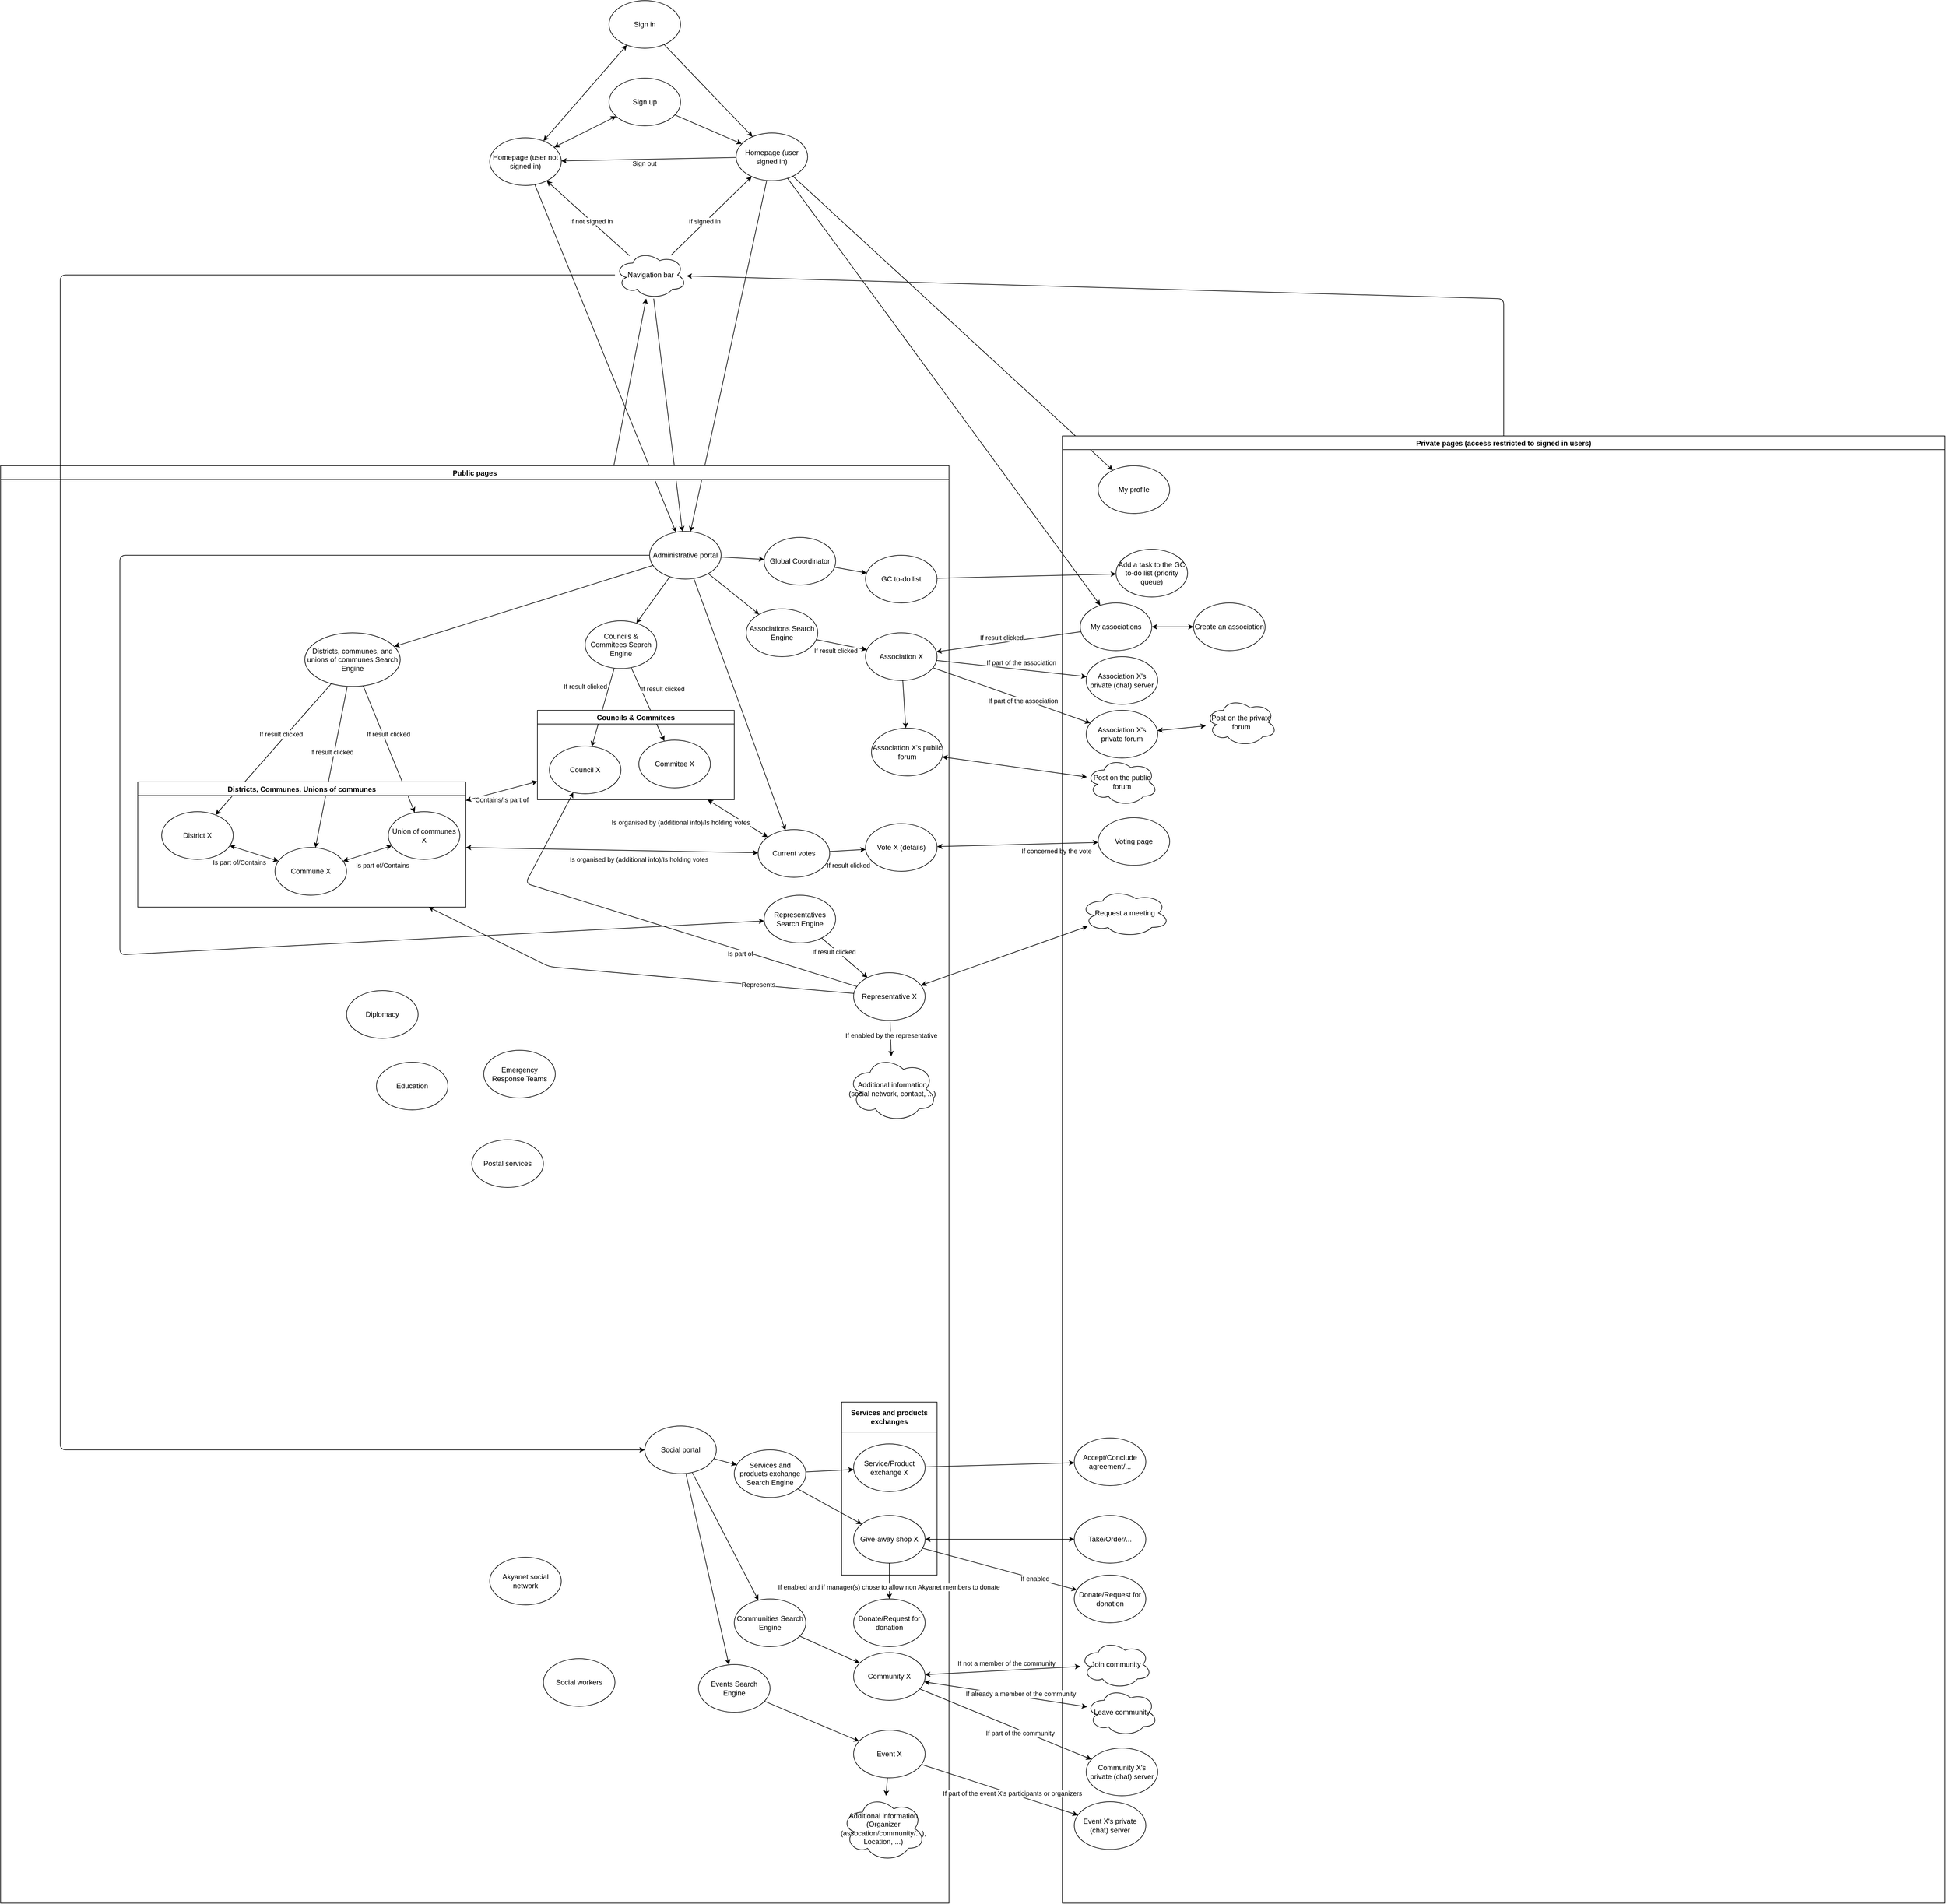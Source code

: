 <mxfile version="14.1.8" type="device"><diagram name="Sitemap" id="42789a77-a242-8287-6e28-9cd8cfd52e62"><mxGraphModel dx="1422" dy="822" grid="1" gridSize="10" guides="0" tooltips="1" connect="1" arrows="1" fold="1" page="1" pageScale="1" pageWidth="5000" pageHeight="5000" background="#ffffff" math="0" shadow="0"><root><mxCell id="0"/><mxCell id="1" parent="0"/><mxCell id="m6aXiYCddbcunSEPqn1s-1" value="Homepage (user not signed in)" style="ellipse;whiteSpace=wrap;html=1;" parent="1" vertex="1"><mxGeometry x="1550" y="580" width="120" height="80" as="geometry"/></mxCell><mxCell id="m6aXiYCddbcunSEPqn1s-2" value="Homepage (user signed in)" style="ellipse;whiteSpace=wrap;html=1;" parent="1" vertex="1"><mxGeometry x="1963" y="572" width="120" height="80" as="geometry"/></mxCell><mxCell id="m6aXiYCddbcunSEPqn1s-3" value="Sign up" style="ellipse;whiteSpace=wrap;html=1;" parent="1" vertex="1"><mxGeometry x="1750" y="480" width="120" height="80" as="geometry"/></mxCell><mxCell id="m6aXiYCddbcunSEPqn1s-4" value="Sign in" style="ellipse;whiteSpace=wrap;html=1;" parent="1" vertex="1"><mxGeometry x="1750" y="350" width="120" height="80" as="geometry"/></mxCell><mxCell id="m6aXiYCddbcunSEPqn1s-21" value="" style="endArrow=classic;html=1;" parent="1" source="m6aXiYCddbcunSEPqn1s-2" target="m6aXiYCddbcunSEPqn1s-1" edge="1"><mxGeometry width="50" height="50" relative="1" as="geometry"><mxPoint x="1853" y="652" as="sourcePoint"/><mxPoint x="1903" y="602" as="targetPoint"/></mxGeometry></mxCell><mxCell id="m6aXiYCddbcunSEPqn1s-22" value="Sign out" style="edgeLabel;html=1;align=center;verticalAlign=middle;resizable=0;points=[];" parent="m6aXiYCddbcunSEPqn1s-21" vertex="1" connectable="0"><mxGeometry x="0.313" y="1" relative="1" as="geometry"><mxPoint x="37.89" y="4.93" as="offset"/></mxGeometry></mxCell><mxCell id="m6aXiYCddbcunSEPqn1s-33" value="" style="endArrow=classic;html=1;" parent="1" source="m6aXiYCddbcunSEPqn1s-3" target="m6aXiYCddbcunSEPqn1s-2" edge="1"><mxGeometry width="50" height="50" relative="1" as="geometry"><mxPoint x="1673" y="952" as="sourcePoint"/><mxPoint x="1723" y="902" as="targetPoint"/></mxGeometry></mxCell><mxCell id="m6aXiYCddbcunSEPqn1s-34" value="" style="endArrow=classic;html=1;" parent="1" source="m6aXiYCddbcunSEPqn1s-4" target="m6aXiYCddbcunSEPqn1s-2" edge="1"><mxGeometry width="50" height="50" relative="1" as="geometry"><mxPoint x="1683" y="952" as="sourcePoint"/><mxPoint x="1733" y="902" as="targetPoint"/></mxGeometry></mxCell><mxCell id="m6aXiYCddbcunSEPqn1s-39" value="" style="endArrow=classic;startArrow=classic;html=1;" parent="1" source="m6aXiYCddbcunSEPqn1s-1" target="m6aXiYCddbcunSEPqn1s-4" edge="1"><mxGeometry width="50" height="50" relative="1" as="geometry"><mxPoint x="1630" y="830" as="sourcePoint"/><mxPoint x="1680" y="780" as="targetPoint"/></mxGeometry></mxCell><mxCell id="m6aXiYCddbcunSEPqn1s-40" value="" style="endArrow=classic;startArrow=classic;html=1;" parent="1" source="m6aXiYCddbcunSEPqn1s-1" target="m6aXiYCddbcunSEPqn1s-3" edge="1"><mxGeometry width="50" height="50" relative="1" as="geometry"><mxPoint x="1710" y="710" as="sourcePoint"/><mxPoint x="1760" y="660" as="targetPoint"/></mxGeometry></mxCell><mxCell id="m6aXiYCddbcunSEPqn1s-66" value="Navigation bar" style="ellipse;shape=cloud;whiteSpace=wrap;html=1;" parent="1" vertex="1"><mxGeometry x="1760" y="770" width="120" height="80" as="geometry"/></mxCell><mxCell id="m6aXiYCddbcunSEPqn1s-67" value="" style="endArrow=classic;html=1;" parent="1" source="m6aXiYCddbcunSEPqn1s-65" target="m6aXiYCddbcunSEPqn1s-66" edge="1"><mxGeometry width="50" height="50" relative="1" as="geometry"><mxPoint x="2060" y="800" as="sourcePoint"/><mxPoint x="2110" y="750" as="targetPoint"/></mxGeometry></mxCell><mxCell id="m6aXiYCddbcunSEPqn1s-68" value="" style="endArrow=classic;html=1;" parent="1" source="m6aXiYCddbcunSEPqn1s-66" target="m6aXiYCddbcunSEPqn1s-1" edge="1"><mxGeometry width="50" height="50" relative="1" as="geometry"><mxPoint x="2080" y="780" as="sourcePoint"/><mxPoint x="2130" y="730" as="targetPoint"/></mxGeometry></mxCell><mxCell id="m6aXiYCddbcunSEPqn1s-69" value="If not signed in" style="edgeLabel;html=1;align=center;verticalAlign=middle;resizable=0;points=[];" parent="m6aXiYCddbcunSEPqn1s-68" vertex="1" connectable="0"><mxGeometry x="-0.479" y="-4" relative="1" as="geometry"><mxPoint x="-31.34" y="-22.46" as="offset"/></mxGeometry></mxCell><mxCell id="m6aXiYCddbcunSEPqn1s-70" value="" style="endArrow=classic;html=1;" parent="1" source="m6aXiYCddbcunSEPqn1s-66" target="m6aXiYCddbcunSEPqn1s-2" edge="1"><mxGeometry width="50" height="50" relative="1" as="geometry"><mxPoint x="1920" y="770" as="sourcePoint"/><mxPoint x="1970" y="720" as="targetPoint"/></mxGeometry></mxCell><mxCell id="m6aXiYCddbcunSEPqn1s-71" value="If signed in" style="edgeLabel;html=1;align=center;verticalAlign=middle;resizable=0;points=[];" parent="m6aXiYCddbcunSEPqn1s-70" vertex="1" connectable="0"><mxGeometry x="0.159" y="2" relative="1" as="geometry"><mxPoint x="-20.75" y="20.84" as="offset"/></mxGeometry></mxCell><mxCell id="m6aXiYCddbcunSEPqn1s-73" value="" style="endArrow=classic;html=1;" parent="1" source="m6aXiYCddbcunSEPqn1s-2" target="m6aXiYCddbcunSEPqn1s-14" edge="1"><mxGeometry width="50" height="50" relative="1" as="geometry"><mxPoint x="2057" y="820" as="sourcePoint"/><mxPoint x="2107" y="770" as="targetPoint"/></mxGeometry></mxCell><mxCell id="m6aXiYCddbcunSEPqn1s-82" value="" style="endArrow=classic;html=1;" parent="1" source="m6aXiYCddbcunSEPqn1s-2" target="m6aXiYCddbcunSEPqn1s-11" edge="1"><mxGeometry width="50" height="50" relative="1" as="geometry"><mxPoint x="2340" y="640" as="sourcePoint"/><mxPoint x="2390" y="590" as="targetPoint"/></mxGeometry></mxCell><mxCell id="m6aXiYCddbcunSEPqn1s-108" value="" style="endArrow=classic;html=1;" parent="1" source="m6aXiYCddbcunSEPqn1s-2" target="m6aXiYCddbcunSEPqn1s-88" edge="1"><mxGeometry width="50" height="50" relative="1" as="geometry"><mxPoint x="2410" y="1460" as="sourcePoint"/><mxPoint x="2460" y="1410" as="targetPoint"/></mxGeometry></mxCell><mxCell id="m6aXiYCddbcunSEPqn1s-118" value="" style="endArrow=classic;html=1;" parent="1" source="m6aXiYCddbcunSEPqn1s-116" target="m6aXiYCddbcunSEPqn1s-115" edge="1"><mxGeometry width="50" height="50" relative="1" as="geometry"><mxPoint x="2420" y="1370" as="sourcePoint"/><mxPoint x="2470" y="1320" as="targetPoint"/></mxGeometry></mxCell><mxCell id="m6aXiYCddbcunSEPqn1s-122" value="" style="endArrow=classic;html=1;" parent="1" source="m6aXiYCddbcunSEPqn1s-1" target="m6aXiYCddbcunSEPqn1s-14" edge="1"><mxGeometry width="50" height="50" relative="1" as="geometry"><mxPoint x="1450" y="990" as="sourcePoint"/><mxPoint x="1500" y="940" as="targetPoint"/></mxGeometry></mxCell><mxCell id="m6aXiYCddbcunSEPqn1s-124" value="" style="endArrow=classic;startArrow=classic;html=1;" parent="1" source="m6aXiYCddbcunSEPqn1s-125" target="m6aXiYCddbcunSEPqn1s-123" edge="1"><mxGeometry width="50" height="50" relative="1" as="geometry"><mxPoint x="2390" y="1840" as="sourcePoint"/><mxPoint x="2440" y="1790" as="targetPoint"/></mxGeometry></mxCell><mxCell id="m6aXiYCddbcunSEPqn1s-127" value="If concerned by the vote" style="edgeLabel;html=1;align=center;verticalAlign=middle;resizable=0;points=[];" parent="m6aXiYCddbcunSEPqn1s-124" vertex="1" connectable="0"><mxGeometry x="-0.231" y="-2" relative="1" as="geometry"><mxPoint x="96" y="8" as="offset"/></mxGeometry></mxCell><mxCell id="m6aXiYCddbcunSEPqn1s-139" value="" style="endArrow=classic;startArrow=classic;html=1;" parent="1" source="m6aXiYCddbcunSEPqn1s-129" target="ppD5lvhBNti21g3Mi1Hs-33" edge="1"><mxGeometry width="50" height="50" relative="1" as="geometry"><mxPoint x="2370" y="1680" as="sourcePoint"/><mxPoint x="2551.261" y="1651.842" as="targetPoint"/></mxGeometry></mxCell><mxCell id="ppD5lvhBNti21g3Mi1Hs-22" value="" style="endArrow=classic;html=1;" parent="1" source="m6aXiYCddbcunSEPqn1s-88" target="m6aXiYCddbcunSEPqn1s-41" edge="1"><mxGeometry width="50" height="50" relative="1" as="geometry"><mxPoint x="2430" y="1460" as="sourcePoint"/><mxPoint x="2480" y="1410" as="targetPoint"/></mxGeometry></mxCell><mxCell id="ppD5lvhBNti21g3Mi1Hs-23" value="If result clicked" style="edgeLabel;html=1;align=center;verticalAlign=middle;resizable=0;points=[];" parent="ppD5lvhBNti21g3Mi1Hs-22" vertex="1" connectable="0"><mxGeometry x="0.407" y="-3" relative="1" as="geometry"><mxPoint x="36.82" y="-10.6" as="offset"/></mxGeometry></mxCell><mxCell id="ppD5lvhBNti21g3Mi1Hs-30" value="" style="endArrow=classic;html=1;" parent="1" source="m6aXiYCddbcunSEPqn1s-41" target="m6aXiYCddbcunSEPqn1s-131" edge="1"><mxGeometry width="50" height="50" relative="1" as="geometry"><mxPoint x="2400" y="1560" as="sourcePoint"/><mxPoint x="2450" y="1510" as="targetPoint"/></mxGeometry></mxCell><mxCell id="ppD5lvhBNti21g3Mi1Hs-31" value="If part of the association" style="edgeLabel;html=1;align=center;verticalAlign=middle;resizable=0;points=[];" parent="ppD5lvhBNti21g3Mi1Hs-30" vertex="1" connectable="0"><mxGeometry x="0.145" y="-2" relative="1" as="geometry"><mxPoint as="offset"/></mxGeometry></mxCell><mxCell id="ppD5lvhBNti21g3Mi1Hs-51" value="" style="endArrow=classic;html=1;" parent="1" source="m6aXiYCddbcunSEPqn1s-66" target="m6aXiYCddbcunSEPqn1s-14" edge="1"><mxGeometry width="50" height="50" relative="1" as="geometry"><mxPoint x="1540" y="990" as="sourcePoint"/><mxPoint x="1590" y="940" as="targetPoint"/></mxGeometry></mxCell><mxCell id="ppD5lvhBNti21g3Mi1Hs-53" value="" style="endArrow=classic;html=1;exitX=0.5;exitY=0;exitDx=0;exitDy=0;" parent="1" source="m6aXiYCddbcunSEPqn1s-76" target="m6aXiYCddbcunSEPqn1s-66" edge="1"><mxGeometry width="50" height="50" relative="1" as="geometry"><mxPoint x="2190" y="970" as="sourcePoint"/><mxPoint x="2240" y="920" as="targetPoint"/><Array as="points"><mxPoint x="3250" y="850"/></Array></mxGeometry></mxCell><mxCell id="2_Y9pmZurdxkTzU563FO-9" value="" style="endArrow=classic;startArrow=classic;html=1;" parent="1" source="ppD5lvhBNti21g3Mi1Hs-25" target="2_Y9pmZurdxkTzU563FO-10" edge="1"><mxGeometry width="50" height="50" relative="1" as="geometry"><mxPoint x="2420" y="2980" as="sourcePoint"/><mxPoint x="2560" y="2930" as="targetPoint"/></mxGeometry></mxCell><mxCell id="m6aXiYCddbcunSEPqn1s-65" value="Public pages" style="swimlane;rounded=0;sketch=0;glass=0;" parent="1" vertex="1"><mxGeometry x="730" y="1130" width="1590" height="2410" as="geometry"><mxRectangle x="673" y="600" width="90" height="23" as="alternateBounds"/></mxGeometry></mxCell><mxCell id="m6aXiYCddbcunSEPqn1s-14" value="Administrative portal" style="ellipse;whiteSpace=wrap;html=1;" parent="m6aXiYCddbcunSEPqn1s-65" vertex="1"><mxGeometry x="1088" y="110" width="120" height="80" as="geometry"/></mxCell><mxCell id="m6aXiYCddbcunSEPqn1s-15" value="Global Coordinator" style="ellipse;whiteSpace=wrap;html=1;" parent="m6aXiYCddbcunSEPqn1s-65" vertex="1"><mxGeometry x="1280" y="120" width="120" height="80" as="geometry"/></mxCell><mxCell id="m6aXiYCddbcunSEPqn1s-16" value="Councils &amp;amp; Commitees Search Engine" style="ellipse;whiteSpace=wrap;html=1;" parent="m6aXiYCddbcunSEPqn1s-65" vertex="1"><mxGeometry x="980" y="260" width="120" height="80" as="geometry"/></mxCell><mxCell id="m6aXiYCddbcunSEPqn1s-17" value="Associations Search Engine" style="ellipse;whiteSpace=wrap;html=1;" parent="m6aXiYCddbcunSEPqn1s-65" vertex="1"><mxGeometry x="1250" y="240" width="120" height="80" as="geometry"/></mxCell><mxCell id="m6aXiYCddbcunSEPqn1s-41" value="Association X" style="ellipse;whiteSpace=wrap;html=1;" parent="m6aXiYCddbcunSEPqn1s-65" vertex="1"><mxGeometry x="1450" y="280" width="120" height="80" as="geometry"/></mxCell><mxCell id="m6aXiYCddbcunSEPqn1s-87" value="Districts, communes, and unions of communes Search Engine" style="ellipse;whiteSpace=wrap;html=1;rounded=0;glass=0;sketch=0;" parent="m6aXiYCddbcunSEPqn1s-65" vertex="1"><mxGeometry x="510" y="280" width="160" height="90" as="geometry"/></mxCell><mxCell id="m6aXiYCddbcunSEPqn1s-90" value="" style="endArrow=classic;html=1;" parent="m6aXiYCddbcunSEPqn1s-65" source="m6aXiYCddbcunSEPqn1s-14" target="m6aXiYCddbcunSEPqn1s-87" edge="1"><mxGeometry width="50" height="50" relative="1" as="geometry"><mxPoint x="1090" y="620" as="sourcePoint"/><mxPoint x="1140" y="570" as="targetPoint"/></mxGeometry></mxCell><mxCell id="m6aXiYCddbcunSEPqn1s-116" value="GC to-do list" style="ellipse;whiteSpace=wrap;html=1;rounded=0;glass=0;sketch=0;" parent="m6aXiYCddbcunSEPqn1s-65" vertex="1"><mxGeometry x="1450" y="150" width="120" height="80" as="geometry"/></mxCell><mxCell id="m6aXiYCddbcunSEPqn1s-119" value="Current votes" style="ellipse;whiteSpace=wrap;html=1;rounded=0;glass=0;sketch=0;" parent="m6aXiYCddbcunSEPqn1s-65" vertex="1"><mxGeometry x="1270" y="610" width="120" height="80" as="geometry"/></mxCell><mxCell id="m6aXiYCddbcunSEPqn1s-120" value="" style="endArrow=classic;html=1;" parent="m6aXiYCddbcunSEPqn1s-65" source="m6aXiYCddbcunSEPqn1s-14" target="m6aXiYCddbcunSEPqn1s-119" edge="1"><mxGeometry width="50" height="50" relative="1" as="geometry"><mxPoint x="940" y="210" as="sourcePoint"/><mxPoint x="990" y="160" as="targetPoint"/></mxGeometry></mxCell><mxCell id="m6aXiYCddbcunSEPqn1s-125" value="Vote X (details)" style="ellipse;whiteSpace=wrap;html=1;rounded=0;glass=0;sketch=0;" parent="m6aXiYCddbcunSEPqn1s-65" vertex="1"><mxGeometry x="1450" y="600" width="120" height="80" as="geometry"/></mxCell><mxCell id="m6aXiYCddbcunSEPqn1s-129" value="Association X's public forum" style="ellipse;whiteSpace=wrap;html=1;rounded=0;glass=0;sketch=0;" parent="m6aXiYCddbcunSEPqn1s-65" vertex="1"><mxGeometry x="1460" y="440" width="120" height="80" as="geometry"/></mxCell><mxCell id="ppD5lvhBNti21g3Mi1Hs-1" value="Social portal" style="ellipse;whiteSpace=wrap;html=1;" parent="m6aXiYCddbcunSEPqn1s-65" vertex="1"><mxGeometry x="1080" y="1610" width="120" height="80" as="geometry"/></mxCell><mxCell id="ppD5lvhBNti21g3Mi1Hs-13" value="" style="endArrow=classic;startArrow=classic;html=1;" parent="m6aXiYCddbcunSEPqn1s-65" source="ppD5lvhBNti21g3Mi1Hs-11" target="ppD5lvhBNti21g3Mi1Hs-12" edge="1"><mxGeometry width="50" height="50" relative="1" as="geometry"><mxPoint x="950" y="710" as="sourcePoint"/><mxPoint x="1070" y="730" as="targetPoint"/></mxGeometry></mxCell><mxCell id="ppD5lvhBNti21g3Mi1Hs-14" value="Contains/Is part of" style="edgeLabel;html=1;align=center;verticalAlign=middle;resizable=0;points=[];" parent="ppD5lvhBNti21g3Mi1Hs-13" vertex="1" connectable="0"><mxGeometry x="0.446" y="-1" relative="1" as="geometry"><mxPoint x="-27.19" y="20.98" as="offset"/></mxGeometry></mxCell><mxCell id="ppD5lvhBNti21g3Mi1Hs-16" value="" style="endArrow=classic;startArrow=classic;html=1;" parent="m6aXiYCddbcunSEPqn1s-65" source="m6aXiYCddbcunSEPqn1s-119" target="ppD5lvhBNti21g3Mi1Hs-12" edge="1"><mxGeometry width="50" height="50" relative="1" as="geometry"><mxPoint x="1010" y="680" as="sourcePoint"/><mxPoint x="1060" y="630" as="targetPoint"/></mxGeometry></mxCell><mxCell id="ppD5lvhBNti21g3Mi1Hs-18" value="Is organised by (additional info)/Is holding votes" style="edgeLabel;html=1;align=center;verticalAlign=middle;resizable=0;points=[];" parent="ppD5lvhBNti21g3Mi1Hs-16" vertex="1" connectable="0"><mxGeometry x="-0.262" y="-2" relative="1" as="geometry"><mxPoint x="-109.91" as="offset"/></mxGeometry></mxCell><mxCell id="ppD5lvhBNti21g3Mi1Hs-17" value="" style="endArrow=classic;startArrow=classic;html=1;" parent="m6aXiYCddbcunSEPqn1s-65" source="ppD5lvhBNti21g3Mi1Hs-11" target="m6aXiYCddbcunSEPqn1s-119" edge="1"><mxGeometry width="50" height="50" relative="1" as="geometry"><mxPoint x="1060" y="820" as="sourcePoint"/><mxPoint x="1110" y="770" as="targetPoint"/></mxGeometry></mxCell><mxCell id="ppD5lvhBNti21g3Mi1Hs-19" value="Is organised by (additional info)/Is holding votes" style="edgeLabel;html=1;align=center;verticalAlign=middle;resizable=0;points=[];" parent="ppD5lvhBNti21g3Mi1Hs-17" vertex="1" connectable="0"><mxGeometry x="0.588" y="-2" relative="1" as="geometry"><mxPoint x="-98.9" y="10.93" as="offset"/></mxGeometry></mxCell><mxCell id="ppD5lvhBNti21g3Mi1Hs-24" value="Services and products exchange Search Engine" style="ellipse;whiteSpace=wrap;html=1;" parent="m6aXiYCddbcunSEPqn1s-65" vertex="1"><mxGeometry x="1230" y="1650" width="120" height="80" as="geometry"/></mxCell><mxCell id="ppD5lvhBNti21g3Mi1Hs-25" value="Give-away shop X" style="ellipse;whiteSpace=wrap;html=1;" parent="m6aXiYCddbcunSEPqn1s-65" vertex="1"><mxGeometry x="1430" y="1760" width="120" height="80" as="geometry"/></mxCell><mxCell id="ppD5lvhBNti21g3Mi1Hs-26" value="Service/Product exchange X" style="ellipse;whiteSpace=wrap;html=1;" parent="m6aXiYCddbcunSEPqn1s-65" vertex="1"><mxGeometry x="1430" y="1640" width="120" height="80" as="geometry"/></mxCell><mxCell id="ppD5lvhBNti21g3Mi1Hs-28" value="" style="endArrow=classic;html=1;" parent="m6aXiYCddbcunSEPqn1s-65" source="m6aXiYCddbcunSEPqn1s-17" target="m6aXiYCddbcunSEPqn1s-41" edge="1"><mxGeometry width="50" height="50" relative="1" as="geometry"><mxPoint x="1360" y="420" as="sourcePoint"/><mxPoint x="1410" y="370" as="targetPoint"/></mxGeometry></mxCell><mxCell id="ppD5lvhBNti21g3Mi1Hs-39" value="If result clicked" style="edgeLabel;html=1;align=center;verticalAlign=middle;resizable=0;points=[];" parent="ppD5lvhBNti21g3Mi1Hs-28" vertex="1" connectable="0"><mxGeometry x="-0.256" relative="1" as="geometry"><mxPoint y="12.17" as="offset"/></mxGeometry></mxCell><mxCell id="ppD5lvhBNti21g3Mi1Hs-29" value="" style="endArrow=classic;html=1;" parent="m6aXiYCddbcunSEPqn1s-65" source="m6aXiYCddbcunSEPqn1s-41" target="m6aXiYCddbcunSEPqn1s-129" edge="1"><mxGeometry width="50" height="50" relative="1" as="geometry"><mxPoint x="1480" y="430" as="sourcePoint"/><mxPoint x="1530" y="380" as="targetPoint"/></mxGeometry></mxCell><mxCell id="ppD5lvhBNti21g3Mi1Hs-34" value="" style="endArrow=classic;html=1;" parent="m6aXiYCddbcunSEPqn1s-65" source="m6aXiYCddbcunSEPqn1s-119" target="m6aXiYCddbcunSEPqn1s-125" edge="1"><mxGeometry width="50" height="50" relative="1" as="geometry"><mxPoint x="1350" y="750" as="sourcePoint"/><mxPoint x="1400" y="700" as="targetPoint"/></mxGeometry></mxCell><mxCell id="ppD5lvhBNti21g3Mi1Hs-40" value="If result clicked" style="edgeLabel;html=1;align=center;verticalAlign=middle;resizable=0;points=[];" parent="ppD5lvhBNti21g3Mi1Hs-34" vertex="1" connectable="0"><mxGeometry x="0.307" y="2" relative="1" as="geometry"><mxPoint x="-8.79" y="27.49" as="offset"/></mxGeometry></mxCell><mxCell id="ppD5lvhBNti21g3Mi1Hs-35" value="" style="endArrow=classic;html=1;" parent="m6aXiYCddbcunSEPqn1s-65" source="m6aXiYCddbcunSEPqn1s-15" target="m6aXiYCddbcunSEPqn1s-116" edge="1"><mxGeometry width="50" height="50" relative="1" as="geometry"><mxPoint x="1390" y="260" as="sourcePoint"/><mxPoint x="1440" y="210" as="targetPoint"/></mxGeometry></mxCell><mxCell id="ppD5lvhBNti21g3Mi1Hs-36" value="" style="endArrow=classic;html=1;" parent="m6aXiYCddbcunSEPqn1s-65" source="m6aXiYCddbcunSEPqn1s-14" target="m6aXiYCddbcunSEPqn1s-15" edge="1"><mxGeometry width="50" height="50" relative="1" as="geometry"><mxPoint x="1210" y="140" as="sourcePoint"/><mxPoint x="1260" y="90" as="targetPoint"/></mxGeometry></mxCell><mxCell id="ppD5lvhBNti21g3Mi1Hs-37" value="" style="endArrow=classic;html=1;" parent="m6aXiYCddbcunSEPqn1s-65" source="m6aXiYCddbcunSEPqn1s-14" target="m6aXiYCddbcunSEPqn1s-17" edge="1"><mxGeometry width="50" height="50" relative="1" as="geometry"><mxPoint x="1220" y="250" as="sourcePoint"/><mxPoint x="1270" y="200" as="targetPoint"/></mxGeometry></mxCell><mxCell id="ppD5lvhBNti21g3Mi1Hs-38" value="" style="endArrow=classic;html=1;" parent="m6aXiYCddbcunSEPqn1s-65" source="m6aXiYCddbcunSEPqn1s-14" target="m6aXiYCddbcunSEPqn1s-16" edge="1"><mxGeometry width="50" height="50" relative="1" as="geometry"><mxPoint x="1080" y="270" as="sourcePoint"/><mxPoint x="1130" y="220" as="targetPoint"/></mxGeometry></mxCell><mxCell id="ppD5lvhBNti21g3Mi1Hs-41" value="" style="endArrow=classic;html=1;" parent="m6aXiYCddbcunSEPqn1s-65" source="m6aXiYCddbcunSEPqn1s-16" target="m6aXiYCddbcunSEPqn1s-42" edge="1"><mxGeometry width="50" height="50" relative="1" as="geometry"><mxPoint x="910" y="420" as="sourcePoint"/><mxPoint x="960" y="370" as="targetPoint"/></mxGeometry></mxCell><mxCell id="ppD5lvhBNti21g3Mi1Hs-43" value="If result clicked" style="edgeLabel;html=1;align=center;verticalAlign=middle;resizable=0;points=[];" parent="ppD5lvhBNti21g3Mi1Hs-41" vertex="1" connectable="0"><mxGeometry x="-0.529" y="-1" relative="1" as="geometry"><mxPoint x="-38.92" as="offset"/></mxGeometry></mxCell><mxCell id="ppD5lvhBNti21g3Mi1Hs-42" value="" style="endArrow=classic;html=1;" parent="m6aXiYCddbcunSEPqn1s-65" source="m6aXiYCddbcunSEPqn1s-16" target="m6aXiYCddbcunSEPqn1s-43" edge="1"><mxGeometry width="50" height="50" relative="1" as="geometry"><mxPoint x="1100" y="390" as="sourcePoint"/><mxPoint x="1150" y="340" as="targetPoint"/></mxGeometry></mxCell><mxCell id="ppD5lvhBNti21g3Mi1Hs-44" value="If result clicked" style="edgeLabel;html=1;align=center;verticalAlign=middle;resizable=0;points=[];" parent="ppD5lvhBNti21g3Mi1Hs-42" vertex="1" connectable="0"><mxGeometry x="-0.41" y="3" relative="1" as="geometry"><mxPoint x="33.65" as="offset"/></mxGeometry></mxCell><mxCell id="ppD5lvhBNti21g3Mi1Hs-45" value="" style="endArrow=classic;html=1;" parent="m6aXiYCddbcunSEPqn1s-65" source="m6aXiYCddbcunSEPqn1s-87" target="m6aXiYCddbcunSEPqn1s-91" edge="1"><mxGeometry width="50" height="50" relative="1" as="geometry"><mxPoint x="420" y="500" as="sourcePoint"/><mxPoint x="470" y="450" as="targetPoint"/></mxGeometry></mxCell><mxCell id="ppD5lvhBNti21g3Mi1Hs-48" value="If result clicked" style="edgeLabel;html=1;align=center;verticalAlign=middle;resizable=0;points=[];" parent="ppD5lvhBNti21g3Mi1Hs-45" vertex="1" connectable="0"><mxGeometry x="-0.445" y="-1" relative="1" as="geometry"><mxPoint x="-29.72" y="24.08" as="offset"/></mxGeometry></mxCell><mxCell id="ppD5lvhBNti21g3Mi1Hs-46" value="" style="endArrow=classic;html=1;" parent="m6aXiYCddbcunSEPqn1s-65" source="m6aXiYCddbcunSEPqn1s-87" target="m6aXiYCddbcunSEPqn1s-92" edge="1"><mxGeometry width="50" height="50" relative="1" as="geometry"><mxPoint x="620" y="480" as="sourcePoint"/><mxPoint x="670" y="430" as="targetPoint"/></mxGeometry></mxCell><mxCell id="ppD5lvhBNti21g3Mi1Hs-49" value="If result clicked" style="edgeLabel;html=1;align=center;verticalAlign=middle;resizable=0;points=[];" parent="ppD5lvhBNti21g3Mi1Hs-46" vertex="1" connectable="0"><mxGeometry x="-0.06" y="-1" relative="1" as="geometry"><mxPoint y="-17.07" as="offset"/></mxGeometry></mxCell><mxCell id="ppD5lvhBNti21g3Mi1Hs-47" value="" style="endArrow=classic;html=1;" parent="m6aXiYCddbcunSEPqn1s-65" source="m6aXiYCddbcunSEPqn1s-87" target="m6aXiYCddbcunSEPqn1s-93" edge="1"><mxGeometry width="50" height="50" relative="1" as="geometry"><mxPoint x="690" y="480" as="sourcePoint"/><mxPoint x="740" y="430" as="targetPoint"/></mxGeometry></mxCell><mxCell id="ppD5lvhBNti21g3Mi1Hs-50" value="If result clicked" style="edgeLabel;html=1;align=center;verticalAlign=middle;resizable=0;points=[];" parent="ppD5lvhBNti21g3Mi1Hs-47" vertex="1" connectable="0"><mxGeometry x="-0.121" y="-3" relative="1" as="geometry"><mxPoint x="6.93" y="-13.4" as="offset"/></mxGeometry></mxCell><mxCell id="ppD5lvhBNti21g3Mi1Hs-54" value="" style="endArrow=classic;html=1;" parent="m6aXiYCddbcunSEPqn1s-65" source="ppD5lvhBNti21g3Mi1Hs-1" target="ppD5lvhBNti21g3Mi1Hs-24" edge="1"><mxGeometry width="50" height="50" relative="1" as="geometry"><mxPoint x="1110" y="1820" as="sourcePoint"/><mxPoint x="1160" y="1770" as="targetPoint"/></mxGeometry></mxCell><mxCell id="ppD5lvhBNti21g3Mi1Hs-55" value="" style="endArrow=classic;html=1;" parent="m6aXiYCddbcunSEPqn1s-65" source="ppD5lvhBNti21g3Mi1Hs-24" target="ppD5lvhBNti21g3Mi1Hs-25" edge="1"><mxGeometry width="50" height="50" relative="1" as="geometry"><mxPoint x="1330" y="1990" as="sourcePoint"/><mxPoint x="1380" y="1940" as="targetPoint"/></mxGeometry></mxCell><mxCell id="ppD5lvhBNti21g3Mi1Hs-56" value="" style="endArrow=classic;html=1;" parent="m6aXiYCddbcunSEPqn1s-65" source="ppD5lvhBNti21g3Mi1Hs-24" target="ppD5lvhBNti21g3Mi1Hs-26" edge="1"><mxGeometry width="50" height="50" relative="1" as="geometry"><mxPoint x="1100" y="1900" as="sourcePoint"/><mxPoint x="1150" y="1850" as="targetPoint"/></mxGeometry></mxCell><mxCell id="ppD5lvhBNti21g3Mi1Hs-57" value="Services and products exchanges" style="swimlane;startSize=50;whiteSpace=wrap;" parent="m6aXiYCddbcunSEPqn1s-65" vertex="1"><mxGeometry x="1410" y="1570" width="160" height="290" as="geometry"/></mxCell><mxCell id="ppD5lvhBNti21g3Mi1Hs-60" value="Events Search Engine" style="ellipse;whiteSpace=wrap;html=1;" parent="m6aXiYCddbcunSEPqn1s-65" vertex="1"><mxGeometry x="1170" y="2010" width="120" height="80" as="geometry"/></mxCell><mxCell id="ppD5lvhBNti21g3Mi1Hs-61" value="Communities Search Engine" style="ellipse;whiteSpace=wrap;html=1;" parent="m6aXiYCddbcunSEPqn1s-65" vertex="1"><mxGeometry x="1230" y="1900" width="120" height="80" as="geometry"/></mxCell><mxCell id="2_Y9pmZurdxkTzU563FO-1" value="" style="endArrow=classic;html=1;" parent="m6aXiYCddbcunSEPqn1s-65" source="ppD5lvhBNti21g3Mi1Hs-1" target="ppD5lvhBNti21g3Mi1Hs-61" edge="1"><mxGeometry width="50" height="50" relative="1" as="geometry"><mxPoint x="1070" y="1800" as="sourcePoint"/><mxPoint x="1120" y="1750" as="targetPoint"/></mxGeometry></mxCell><mxCell id="2_Y9pmZurdxkTzU563FO-2" value="" style="endArrow=classic;html=1;" parent="m6aXiYCddbcunSEPqn1s-65" source="ppD5lvhBNti21g3Mi1Hs-1" target="ppD5lvhBNti21g3Mi1Hs-60" edge="1"><mxGeometry width="50" height="50" relative="1" as="geometry"><mxPoint x="1050" y="1840" as="sourcePoint"/><mxPoint x="1100" y="1790" as="targetPoint"/></mxGeometry></mxCell><mxCell id="2_Y9pmZurdxkTzU563FO-3" value="Community X" style="ellipse;whiteSpace=wrap;html=1;" parent="m6aXiYCddbcunSEPqn1s-65" vertex="1"><mxGeometry x="1430" y="1990" width="120" height="80" as="geometry"/></mxCell><mxCell id="2_Y9pmZurdxkTzU563FO-4" value="Event X" style="ellipse;whiteSpace=wrap;html=1;" parent="m6aXiYCddbcunSEPqn1s-65" vertex="1"><mxGeometry x="1430" y="2120" width="120" height="80" as="geometry"/></mxCell><mxCell id="2_Y9pmZurdxkTzU563FO-5" value="" style="endArrow=classic;html=1;" parent="m6aXiYCddbcunSEPqn1s-65" source="ppD5lvhBNti21g3Mi1Hs-61" target="2_Y9pmZurdxkTzU563FO-3" edge="1"><mxGeometry width="50" height="50" relative="1" as="geometry"><mxPoint x="1250" y="2130" as="sourcePoint"/><mxPoint x="1300" y="2080" as="targetPoint"/></mxGeometry></mxCell><mxCell id="2_Y9pmZurdxkTzU563FO-6" value="" style="endArrow=classic;html=1;" parent="m6aXiYCddbcunSEPqn1s-65" source="ppD5lvhBNti21g3Mi1Hs-60" target="2_Y9pmZurdxkTzU563FO-4" edge="1"><mxGeometry width="50" height="50" relative="1" as="geometry"><mxPoint x="1270" y="2110" as="sourcePoint"/><mxPoint x="1320" y="2060" as="targetPoint"/></mxGeometry></mxCell><mxCell id="ppD5lvhBNti21g3Mi1Hs-12" value="Councils &amp; Commitees" style="swimlane;" parent="m6aXiYCddbcunSEPqn1s-65" vertex="1"><mxGeometry x="900" y="410" width="330" height="150" as="geometry"/></mxCell><mxCell id="m6aXiYCddbcunSEPqn1s-42" value="Council X" style="ellipse;whiteSpace=wrap;html=1;" parent="ppD5lvhBNti21g3Mi1Hs-12" vertex="1"><mxGeometry x="20" y="60" width="120" height="80" as="geometry"/></mxCell><mxCell id="m6aXiYCddbcunSEPqn1s-43" value="Commitee X" style="ellipse;whiteSpace=wrap;html=1;" parent="ppD5lvhBNti21g3Mi1Hs-12" vertex="1"><mxGeometry x="170" y="50" width="120" height="80" as="geometry"/></mxCell><mxCell id="ppD5lvhBNti21g3Mi1Hs-11" value="Districts, Communes, Unions of communes" style="swimlane;" parent="m6aXiYCddbcunSEPqn1s-65" vertex="1"><mxGeometry x="230" y="530" width="550" height="210" as="geometry"/></mxCell><mxCell id="m6aXiYCddbcunSEPqn1s-91" value="District X" style="ellipse;whiteSpace=wrap;html=1;rounded=0;glass=0;sketch=0;" parent="ppD5lvhBNti21g3Mi1Hs-11" vertex="1"><mxGeometry x="40" y="50" width="120" height="80" as="geometry"/></mxCell><mxCell id="m6aXiYCddbcunSEPqn1s-92" value="Commune X" style="ellipse;whiteSpace=wrap;html=1;rounded=0;glass=0;sketch=0;" parent="ppD5lvhBNti21g3Mi1Hs-11" vertex="1"><mxGeometry x="230" y="110" width="120" height="80" as="geometry"/></mxCell><mxCell id="m6aXiYCddbcunSEPqn1s-104" value="" style="endArrow=classic;startArrow=classic;html=1;" parent="ppD5lvhBNti21g3Mi1Hs-11" source="m6aXiYCddbcunSEPqn1s-91" target="m6aXiYCddbcunSEPqn1s-92" edge="1"><mxGeometry width="50" height="50" relative="1" as="geometry"><mxPoint x="670" y="300" as="sourcePoint"/><mxPoint x="720" y="250" as="targetPoint"/></mxGeometry></mxCell><mxCell id="m6aXiYCddbcunSEPqn1s-106" value="Is part of/Contains" style="edgeLabel;html=1;align=center;verticalAlign=middle;resizable=0;points=[];" parent="m6aXiYCddbcunSEPqn1s-104" vertex="1" connectable="0"><mxGeometry x="0.374" y="-2" relative="1" as="geometry"><mxPoint x="-39.79" y="7.84" as="offset"/></mxGeometry></mxCell><mxCell id="m6aXiYCddbcunSEPqn1s-93" value="Union of communes X" style="ellipse;whiteSpace=wrap;html=1;rounded=0;glass=0;sketch=0;" parent="ppD5lvhBNti21g3Mi1Hs-11" vertex="1"><mxGeometry x="420" y="50" width="120" height="80" as="geometry"/></mxCell><mxCell id="m6aXiYCddbcunSEPqn1s-105" value="" style="endArrow=classic;startArrow=classic;html=1;" parent="ppD5lvhBNti21g3Mi1Hs-11" source="m6aXiYCddbcunSEPqn1s-92" target="m6aXiYCddbcunSEPqn1s-93" edge="1"><mxGeometry width="50" height="50" relative="1" as="geometry"><mxPoint x="970" y="280" as="sourcePoint"/><mxPoint x="1020" y="230" as="targetPoint"/></mxGeometry></mxCell><mxCell id="m6aXiYCddbcunSEPqn1s-107" value="Is part of/Contains" style="edgeLabel;html=1;align=center;verticalAlign=middle;resizable=0;points=[];" parent="m6aXiYCddbcunSEPqn1s-105" vertex="1" connectable="0"><mxGeometry x="0.37" y="2" relative="1" as="geometry"><mxPoint x="10.22" y="26.68" as="offset"/></mxGeometry></mxCell><mxCell id="2_Y9pmZurdxkTzU563FO-12" value="Donate/Request for donation" style="ellipse;whiteSpace=wrap;html=1;rounded=0;glass=0;sketch=0;startSize=23;" parent="m6aXiYCddbcunSEPqn1s-65" vertex="1"><mxGeometry x="1430" y="1900" width="120" height="80" as="geometry"/></mxCell><mxCell id="2_Y9pmZurdxkTzU563FO-13" value="Representatives Search Engine" style="ellipse;whiteSpace=wrap;html=1;rounded=0;glass=0;sketch=0;startSize=23;" parent="m6aXiYCddbcunSEPqn1s-65" vertex="1"><mxGeometry x="1280" y="720" width="120" height="80" as="geometry"/></mxCell><mxCell id="2_Y9pmZurdxkTzU563FO-14" value="" style="endArrow=classic;html=1;" parent="m6aXiYCddbcunSEPqn1s-65" source="ppD5lvhBNti21g3Mi1Hs-25" target="2_Y9pmZurdxkTzU563FO-12" edge="1"><mxGeometry width="50" height="50" relative="1" as="geometry"><mxPoint x="1650" y="1910" as="sourcePoint"/><mxPoint x="1700" y="1860" as="targetPoint"/></mxGeometry></mxCell><mxCell id="2_Y9pmZurdxkTzU563FO-21" value="If enabled and if manager(s) chose to allow non Akyanet members to donate" style="edgeLabel;html=1;align=center;verticalAlign=middle;resizable=0;points=[];" parent="2_Y9pmZurdxkTzU563FO-14" vertex="1" connectable="0"><mxGeometry x="0.341" y="-1" relative="1" as="geometry"><mxPoint as="offset"/></mxGeometry></mxCell><mxCell id="DA6D3DG36-o6aIr6wWgU-27" value="Additional information (Organizer (assocation/community/...), Location, ...)" style="ellipse;shape=cloud;whiteSpace=wrap;html=1;" parent="m6aXiYCddbcunSEPqn1s-65" vertex="1"><mxGeometry x="1410" y="2230" width="140" height="110" as="geometry"/></mxCell><mxCell id="DA6D3DG36-o6aIr6wWgU-28" value="" style="endArrow=classic;html=1;" parent="m6aXiYCddbcunSEPqn1s-65" source="2_Y9pmZurdxkTzU563FO-4" target="DA6D3DG36-o6aIr6wWgU-27" edge="1"><mxGeometry width="50" height="50" relative="1" as="geometry"><mxPoint x="1380" y="2300" as="sourcePoint"/><mxPoint x="1430" y="2250" as="targetPoint"/></mxGeometry></mxCell><mxCell id="DA6D3DG36-o6aIr6wWgU-30" value="Emergency Response Teams" style="ellipse;whiteSpace=wrap;html=1;" parent="m6aXiYCddbcunSEPqn1s-65" vertex="1"><mxGeometry x="810" y="980" width="120" height="80" as="geometry"/></mxCell><mxCell id="DA6D3DG36-o6aIr6wWgU-31" value="Social workers" style="ellipse;whiteSpace=wrap;html=1;" parent="m6aXiYCddbcunSEPqn1s-65" vertex="1"><mxGeometry x="910" y="2000" width="120" height="80" as="geometry"/></mxCell><mxCell id="DA6D3DG36-o6aIr6wWgU-32" value="Education" style="ellipse;whiteSpace=wrap;html=1;" parent="m6aXiYCddbcunSEPqn1s-65" vertex="1"><mxGeometry x="630" y="1000" width="120" height="80" as="geometry"/></mxCell><mxCell id="DA6D3DG36-o6aIr6wWgU-33" value="" style="endArrow=classic;html=1;" parent="m6aXiYCddbcunSEPqn1s-65" source="m6aXiYCddbcunSEPqn1s-14" target="2_Y9pmZurdxkTzU563FO-13" edge="1"><mxGeometry width="50" height="50" relative="1" as="geometry"><mxPoint x="1040" y="830" as="sourcePoint"/><mxPoint x="1090" y="780" as="targetPoint"/><Array as="points"><mxPoint x="200" y="150"/><mxPoint x="200" y="820"/></Array></mxGeometry></mxCell><mxCell id="DA6D3DG36-o6aIr6wWgU-35" value="Representative X" style="ellipse;whiteSpace=wrap;html=1;" parent="m6aXiYCddbcunSEPqn1s-65" vertex="1"><mxGeometry x="1430" y="850" width="120" height="80" as="geometry"/></mxCell><mxCell id="DA6D3DG36-o6aIr6wWgU-36" value="" style="endArrow=classic;html=1;" parent="m6aXiYCddbcunSEPqn1s-65" source="2_Y9pmZurdxkTzU563FO-13" target="DA6D3DG36-o6aIr6wWgU-35" edge="1"><mxGeometry width="50" height="50" relative="1" as="geometry"><mxPoint x="1160" y="940" as="sourcePoint"/><mxPoint x="1210" y="890" as="targetPoint"/></mxGeometry></mxCell><mxCell id="DA6D3DG36-o6aIr6wWgU-37" value="If result clicked" style="edgeLabel;html=1;align=center;verticalAlign=middle;resizable=0;points=[];" parent="DA6D3DG36-o6aIr6wWgU-36" vertex="1" connectable="0"><mxGeometry x="-0.523" y="2" relative="1" as="geometry"><mxPoint y="8.24" as="offset"/></mxGeometry></mxCell><mxCell id="DA6D3DG36-o6aIr6wWgU-38" value="" style="endArrow=classic;html=1;" parent="m6aXiYCddbcunSEPqn1s-65" source="DA6D3DG36-o6aIr6wWgU-35" target="ppD5lvhBNti21g3Mi1Hs-11" edge="1"><mxGeometry width="50" height="50" relative="1" as="geometry"><mxPoint x="980" y="930" as="sourcePoint"/><mxPoint x="1030" y="880" as="targetPoint"/><Array as="points"><mxPoint x="920" y="840"/></Array></mxGeometry></mxCell><mxCell id="DA6D3DG36-o6aIr6wWgU-39" value="Represents" style="edgeLabel;html=1;align=center;verticalAlign=middle;resizable=0;points=[];" parent="DA6D3DG36-o6aIr6wWgU-38" vertex="1" connectable="0"><mxGeometry x="-0.563" y="-1" relative="1" as="geometry"><mxPoint as="offset"/></mxGeometry></mxCell><mxCell id="DA6D3DG36-o6aIr6wWgU-42" value="Diplomacy" style="ellipse;whiteSpace=wrap;html=1;" parent="m6aXiYCddbcunSEPqn1s-65" vertex="1"><mxGeometry x="580" y="880" width="120" height="80" as="geometry"/></mxCell><mxCell id="DA6D3DG36-o6aIr6wWgU-43" value="Postal services" style="ellipse;whiteSpace=wrap;html=1;" parent="m6aXiYCddbcunSEPqn1s-65" vertex="1"><mxGeometry x="790" y="1130" width="120" height="80" as="geometry"/></mxCell><mxCell id="T5v0t6jyOE9-vru2cgor-1" value="Akyanet social network" style="ellipse;whiteSpace=wrap;html=1;" vertex="1" parent="m6aXiYCddbcunSEPqn1s-65"><mxGeometry x="820" y="1830" width="120" height="80" as="geometry"/></mxCell><mxCell id="T5v0t6jyOE9-vru2cgor-2" value="Additional information (social network, contact, ...)" style="ellipse;shape=cloud;whiteSpace=wrap;html=1;" vertex="1" parent="m6aXiYCddbcunSEPqn1s-65"><mxGeometry x="1420" y="990" width="150" height="110" as="geometry"/></mxCell><mxCell id="T5v0t6jyOE9-vru2cgor-3" value="" style="endArrow=classic;html=1;" edge="1" parent="m6aXiYCddbcunSEPqn1s-65" source="DA6D3DG36-o6aIr6wWgU-35" target="T5v0t6jyOE9-vru2cgor-2"><mxGeometry width="50" height="50" relative="1" as="geometry"><mxPoint x="1390" y="1030" as="sourcePoint"/><mxPoint x="1440" y="980" as="targetPoint"/></mxGeometry></mxCell><mxCell id="T5v0t6jyOE9-vru2cgor-4" value="If enabled&amp;nbsp;by the representative" style="edgeLabel;html=1;align=center;verticalAlign=middle;resizable=0;points=[];" vertex="1" connectable="0" parent="T5v0t6jyOE9-vru2cgor-3"><mxGeometry x="-0.499" y="1" relative="1" as="geometry"><mxPoint y="10.07" as="offset"/></mxGeometry></mxCell><mxCell id="T5v0t6jyOE9-vru2cgor-8" value="" style="endArrow=classic;html=1;" edge="1" parent="m6aXiYCddbcunSEPqn1s-65" source="DA6D3DG36-o6aIr6wWgU-35" target="m6aXiYCddbcunSEPqn1s-42"><mxGeometry width="50" height="50" relative="1" as="geometry"><mxPoint x="960" y="760" as="sourcePoint"/><mxPoint x="1010" y="710" as="targetPoint"/><Array as="points"><mxPoint x="880" y="700"/></Array></mxGeometry></mxCell><mxCell id="T5v0t6jyOE9-vru2cgor-9" value="Is part of" style="edgeLabel;html=1;align=center;verticalAlign=middle;resizable=0;points=[];" vertex="1" connectable="0" parent="T5v0t6jyOE9-vru2cgor-8"><mxGeometry x="-0.46" y="5" relative="1" as="geometry"><mxPoint as="offset"/></mxGeometry></mxCell><mxCell id="m6aXiYCddbcunSEPqn1s-76" value="Private pages (access restricted to signed in users)" style="swimlane;rounded=0;glass=0;sketch=0;" parent="1" vertex="1"><mxGeometry x="2510" y="1080" width="1480" height="2460" as="geometry"><mxRectangle x="2427" y="1120" width="110" height="23" as="alternateBounds"/></mxGeometry></mxCell><mxCell id="m6aXiYCddbcunSEPqn1s-11" value="My profile" style="ellipse;whiteSpace=wrap;html=1;" parent="m6aXiYCddbcunSEPqn1s-76" vertex="1"><mxGeometry x="60" y="50" width="120" height="80" as="geometry"/></mxCell><mxCell id="m6aXiYCddbcunSEPqn1s-88" value="My associations" style="ellipse;whiteSpace=wrap;html=1;rounded=0;glass=0;sketch=0;" parent="m6aXiYCddbcunSEPqn1s-76" vertex="1"><mxGeometry x="30" y="280" width="120" height="80" as="geometry"/></mxCell><mxCell id="m6aXiYCddbcunSEPqn1s-89" value="Create an association" style="ellipse;whiteSpace=wrap;html=1;rounded=0;glass=0;sketch=0;" parent="m6aXiYCddbcunSEPqn1s-76" vertex="1"><mxGeometry x="220" y="280" width="120" height="80" as="geometry"/></mxCell><mxCell id="m6aXiYCddbcunSEPqn1s-110" value="" style="endArrow=classic;startArrow=classic;html=1;" parent="m6aXiYCddbcunSEPqn1s-76" source="m6aXiYCddbcunSEPqn1s-89" target="m6aXiYCddbcunSEPqn1s-88" edge="1"><mxGeometry width="50" height="50" relative="1" as="geometry"><mxPoint x="230" y="480" as="sourcePoint"/><mxPoint x="280" y="430" as="targetPoint"/></mxGeometry></mxCell><mxCell id="m6aXiYCddbcunSEPqn1s-115" value="Add a task to the GC to-do list (priority queue)" style="ellipse;whiteSpace=wrap;html=1;rounded=0;glass=0;sketch=0;" parent="m6aXiYCddbcunSEPqn1s-76" vertex="1"><mxGeometry x="90" y="190" width="120" height="80" as="geometry"/></mxCell><mxCell id="m6aXiYCddbcunSEPqn1s-123" value="Voting page" style="ellipse;whiteSpace=wrap;html=1;rounded=0;glass=0;sketch=0;" parent="m6aXiYCddbcunSEPqn1s-76" vertex="1"><mxGeometry x="60" y="640" width="120" height="80" as="geometry"/></mxCell><mxCell id="m6aXiYCddbcunSEPqn1s-131" value="Association X's private forum" style="ellipse;whiteSpace=wrap;html=1;rounded=0;glass=0;sketch=0;" parent="m6aXiYCddbcunSEPqn1s-76" vertex="1"><mxGeometry x="40" y="460" width="120" height="80" as="geometry"/></mxCell><mxCell id="m6aXiYCddbcunSEPqn1s-137" value="" style="endArrow=classic;startArrow=classic;html=1;" parent="m6aXiYCddbcunSEPqn1s-76" source="m6aXiYCddbcunSEPqn1s-131" target="ppD5lvhBNti21g3Mi1Hs-32" edge="1"><mxGeometry width="50" height="50" relative="1" as="geometry"><mxPoint x="230" y="600" as="sourcePoint"/><mxPoint x="230" y="480" as="targetPoint"/></mxGeometry></mxCell><mxCell id="ppD5lvhBNti21g3Mi1Hs-32" value="&lt;span&gt;Post on the private forum&lt;/span&gt;" style="ellipse;shape=cloud;whiteSpace=wrap;html=1;" parent="m6aXiYCddbcunSEPqn1s-76" vertex="1"><mxGeometry x="240" y="440" width="120" height="80" as="geometry"/></mxCell><mxCell id="ppD5lvhBNti21g3Mi1Hs-33" value="&lt;span&gt;Post on the public forum&lt;/span&gt;" style="ellipse;shape=cloud;whiteSpace=wrap;html=1;" parent="m6aXiYCddbcunSEPqn1s-76" vertex="1"><mxGeometry x="40" y="540" width="120" height="80" as="geometry"/></mxCell><mxCell id="2_Y9pmZurdxkTzU563FO-10" value="&lt;span&gt;Take/Order/...&lt;/span&gt;" style="ellipse;whiteSpace=wrap;html=1;" parent="m6aXiYCddbcunSEPqn1s-76" vertex="1"><mxGeometry x="20" y="1810" width="120" height="80" as="geometry"/></mxCell><mxCell id="2_Y9pmZurdxkTzU563FO-16" value="Donate/Request for donation" style="ellipse;whiteSpace=wrap;html=1;rounded=0;glass=0;sketch=0;startSize=23;" parent="m6aXiYCddbcunSEPqn1s-76" vertex="1"><mxGeometry x="20" y="1910" width="120" height="80" as="geometry"/></mxCell><mxCell id="DA6D3DG36-o6aIr6wWgU-1" value="&lt;span&gt;Accept/Conclude agreement/...&lt;/span&gt;" style="ellipse;whiteSpace=wrap;html=1;" parent="m6aXiYCddbcunSEPqn1s-76" vertex="1"><mxGeometry x="20" y="1680" width="120" height="80" as="geometry"/></mxCell><mxCell id="DA6D3DG36-o6aIr6wWgU-10" value="Join community" style="ellipse;shape=cloud;whiteSpace=wrap;html=1;" parent="m6aXiYCddbcunSEPqn1s-76" vertex="1"><mxGeometry x="30" y="2020" width="120" height="80" as="geometry"/></mxCell><mxCell id="DA6D3DG36-o6aIr6wWgU-11" value="Leave community" style="ellipse;shape=cloud;whiteSpace=wrap;html=1;" parent="m6aXiYCddbcunSEPqn1s-76" vertex="1"><mxGeometry x="40" y="2100" width="120" height="80" as="geometry"/></mxCell><mxCell id="DA6D3DG36-o6aIr6wWgU-12" value="Community X's private (chat) server" style="ellipse;whiteSpace=wrap;html=1;" parent="m6aXiYCddbcunSEPqn1s-76" vertex="1"><mxGeometry x="40" y="2200" width="120" height="80" as="geometry"/></mxCell><mxCell id="DA6D3DG36-o6aIr6wWgU-21" value="Association X's private (chat) server" style="ellipse;whiteSpace=wrap;html=1;" parent="m6aXiYCddbcunSEPqn1s-76" vertex="1"><mxGeometry x="40" y="370" width="120" height="80" as="geometry"/></mxCell><mxCell id="DA6D3DG36-o6aIr6wWgU-24" value="Event X's private (chat) server" style="ellipse;whiteSpace=wrap;html=1;" parent="m6aXiYCddbcunSEPqn1s-76" vertex="1"><mxGeometry x="20" y="2290" width="120" height="80" as="geometry"/></mxCell><mxCell id="T5v0t6jyOE9-vru2cgor-5" value="Request a meeting" style="ellipse;shape=cloud;whiteSpace=wrap;html=1;" vertex="1" parent="m6aXiYCddbcunSEPqn1s-76"><mxGeometry x="30" y="760" width="150" height="80" as="geometry"/></mxCell><mxCell id="2_Y9pmZurdxkTzU563FO-17" value="" style="endArrow=classic;html=1;" parent="1" source="ppD5lvhBNti21g3Mi1Hs-25" target="2_Y9pmZurdxkTzU563FO-16" edge="1"><mxGeometry width="50" height="50" relative="1" as="geometry"><mxPoint x="2400" y="3100" as="sourcePoint"/><mxPoint x="2450" y="3050" as="targetPoint"/></mxGeometry></mxCell><mxCell id="2_Y9pmZurdxkTzU563FO-22" value="If enabled" style="edgeLabel;html=1;align=center;verticalAlign=middle;resizable=0;points=[];" parent="2_Y9pmZurdxkTzU563FO-17" vertex="1" connectable="0"><mxGeometry x="0.45" relative="1" as="geometry"><mxPoint as="offset"/></mxGeometry></mxCell><mxCell id="DA6D3DG36-o6aIr6wWgU-5" value="" style="endArrow=classic;html=1;" parent="1" source="ppD5lvhBNti21g3Mi1Hs-26" target="DA6D3DG36-o6aIr6wWgU-1" edge="1"><mxGeometry width="50" height="50" relative="1" as="geometry"><mxPoint x="2390" y="2840" as="sourcePoint"/><mxPoint x="2440" y="2790" as="targetPoint"/></mxGeometry></mxCell><mxCell id="DA6D3DG36-o6aIr6wWgU-8" value="" style="endArrow=classic;html=1;" parent="1" source="m6aXiYCddbcunSEPqn1s-66" target="ppD5lvhBNti21g3Mi1Hs-1" edge="1"><mxGeometry width="50" height="50" relative="1" as="geometry"><mxPoint x="1150" y="1010" as="sourcePoint"/><mxPoint x="1200" y="960" as="targetPoint"/><Array as="points"><mxPoint x="830" y="810"/><mxPoint x="830" y="2780"/></Array></mxGeometry></mxCell><mxCell id="DA6D3DG36-o6aIr6wWgU-14" value="" style="endArrow=classic;startArrow=classic;html=1;" parent="1" source="2_Y9pmZurdxkTzU563FO-3" target="DA6D3DG36-o6aIr6wWgU-10" edge="1"><mxGeometry width="50" height="50" relative="1" as="geometry"><mxPoint x="2410" y="3210" as="sourcePoint"/><mxPoint x="2460" y="3160" as="targetPoint"/></mxGeometry></mxCell><mxCell id="DA6D3DG36-o6aIr6wWgU-19" value="If not a member of the community" style="edgeLabel;html=1;align=center;verticalAlign=middle;resizable=0;points=[];" parent="DA6D3DG36-o6aIr6wWgU-14" vertex="1" connectable="0"><mxGeometry x="0.371" y="2" relative="1" as="geometry"><mxPoint x="-41.76" y="-8" as="offset"/></mxGeometry></mxCell><mxCell id="DA6D3DG36-o6aIr6wWgU-15" value="" style="endArrow=classic;startArrow=classic;html=1;" parent="1" source="2_Y9pmZurdxkTzU563FO-3" target="DA6D3DG36-o6aIr6wWgU-11" edge="1"><mxGeometry width="50" height="50" relative="1" as="geometry"><mxPoint x="2390" y="3250" as="sourcePoint"/><mxPoint x="2440" y="3200" as="targetPoint"/></mxGeometry></mxCell><mxCell id="DA6D3DG36-o6aIr6wWgU-20" value="If already a member of the community" style="edgeLabel;html=1;align=center;verticalAlign=middle;resizable=0;points=[];" parent="DA6D3DG36-o6aIr6wWgU-15" vertex="1" connectable="0"><mxGeometry x="-0.096" y="-1" relative="1" as="geometry"><mxPoint x="38.02" as="offset"/></mxGeometry></mxCell><mxCell id="DA6D3DG36-o6aIr6wWgU-16" value="" style="endArrow=classic;html=1;" parent="1" source="2_Y9pmZurdxkTzU563FO-3" target="DA6D3DG36-o6aIr6wWgU-12" edge="1"><mxGeometry width="50" height="50" relative="1" as="geometry"><mxPoint x="2400" y="3320" as="sourcePoint"/><mxPoint x="2450" y="3270" as="targetPoint"/></mxGeometry></mxCell><mxCell id="DA6D3DG36-o6aIr6wWgU-18" value="If part of the community" style="edgeLabel;html=1;align=center;verticalAlign=middle;resizable=0;points=[];" parent="DA6D3DG36-o6aIr6wWgU-16" vertex="1" connectable="0"><mxGeometry x="-0.111" relative="1" as="geometry"><mxPoint x="39.86" y="21.05" as="offset"/></mxGeometry></mxCell><mxCell id="DA6D3DG36-o6aIr6wWgU-22" value="" style="endArrow=classic;html=1;" parent="1" source="m6aXiYCddbcunSEPqn1s-41" target="DA6D3DG36-o6aIr6wWgU-21" edge="1"><mxGeometry width="50" height="50" relative="1" as="geometry"><mxPoint x="2380" y="1490" as="sourcePoint"/><mxPoint x="2430" y="1440" as="targetPoint"/></mxGeometry></mxCell><mxCell id="DA6D3DG36-o6aIr6wWgU-23" value="If part of the association" style="edgeLabel;html=1;align=center;verticalAlign=middle;resizable=0;points=[];" parent="DA6D3DG36-o6aIr6wWgU-22" vertex="1" connectable="0"><mxGeometry x="0.275" y="1" relative="1" as="geometry"><mxPoint x="-19.6" y="-12.68" as="offset"/></mxGeometry></mxCell><mxCell id="DA6D3DG36-o6aIr6wWgU-26" value="" style="endArrow=classic;html=1;" parent="1" source="2_Y9pmZurdxkTzU563FO-4" target="DA6D3DG36-o6aIr6wWgU-24" edge="1"><mxGeometry width="50" height="50" relative="1" as="geometry"><mxPoint x="2270" y="3170" as="sourcePoint"/><mxPoint x="2320" y="3120" as="targetPoint"/></mxGeometry></mxCell><mxCell id="DA6D3DG36-o6aIr6wWgU-29" value="If part of the event X's participants or organizers" style="edgeLabel;html=1;align=center;verticalAlign=middle;resizable=0;points=[];" parent="DA6D3DG36-o6aIr6wWgU-26" vertex="1" connectable="0"><mxGeometry x="0.156" y="1" relative="1" as="geometry"><mxPoint as="offset"/></mxGeometry></mxCell><mxCell id="T5v0t6jyOE9-vru2cgor-7" value="" style="endArrow=classic;startArrow=classic;html=1;" edge="1" parent="1" source="DA6D3DG36-o6aIr6wWgU-35" target="T5v0t6jyOE9-vru2cgor-5"><mxGeometry width="50" height="50" relative="1" as="geometry"><mxPoint x="2380" y="2010" as="sourcePoint"/><mxPoint x="2430" y="1960" as="targetPoint"/></mxGeometry></mxCell></root></mxGraphModel></diagram></mxfile>